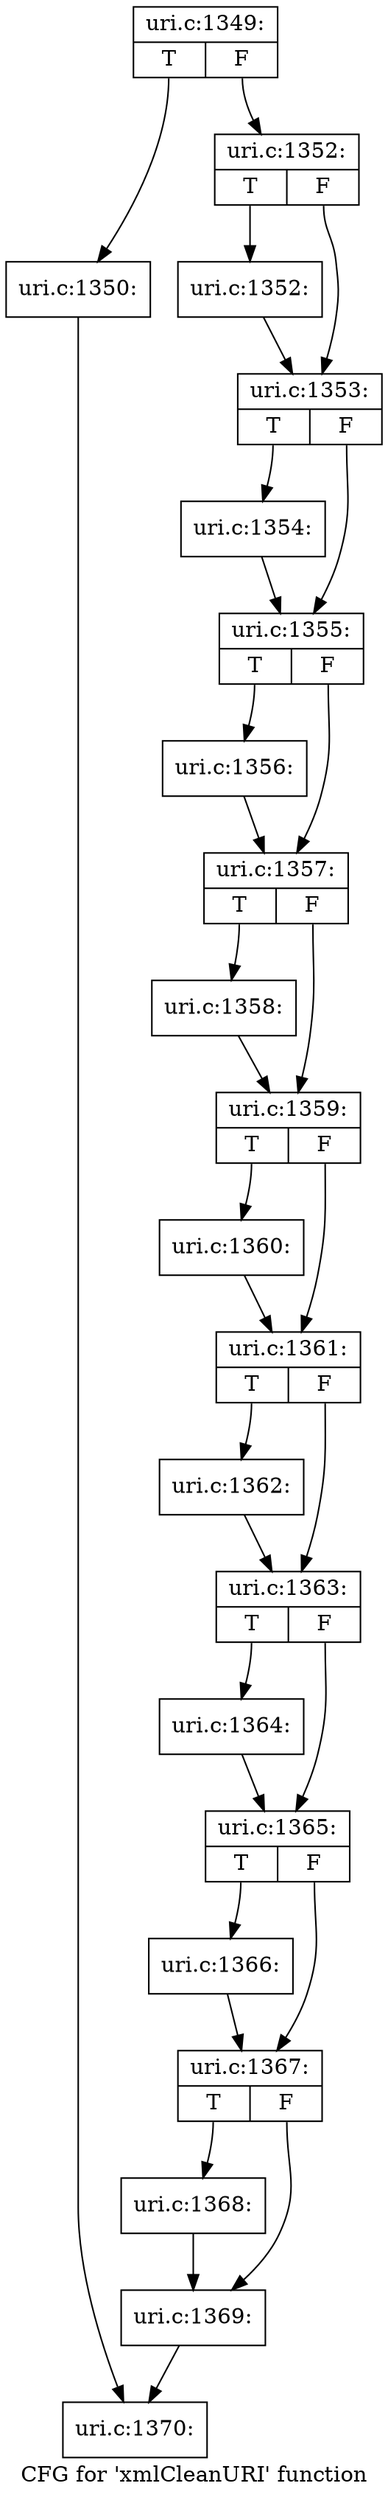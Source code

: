 digraph "CFG for 'xmlCleanURI' function" {
	label="CFG for 'xmlCleanURI' function";

	Node0x5561d688f2f0 [shape=record,label="{uri.c:1349:|{<s0>T|<s1>F}}"];
	Node0x5561d688f2f0:s0 -> Node0x5561d68901c0;
	Node0x5561d688f2f0:s1 -> Node0x5561d688f280;
	Node0x5561d68901c0 [shape=record,label="{uri.c:1350:}"];
	Node0x5561d68901c0 -> Node0x5561d688f340;
	Node0x5561d688f280 [shape=record,label="{uri.c:1352:|{<s0>T|<s1>F}}"];
	Node0x5561d688f280:s0 -> Node0x5561d6892860;
	Node0x5561d688f280:s1 -> Node0x5561d68928b0;
	Node0x5561d6892860 [shape=record,label="{uri.c:1352:}"];
	Node0x5561d6892860 -> Node0x5561d68928b0;
	Node0x5561d68928b0 [shape=record,label="{uri.c:1353:|{<s0>T|<s1>F}}"];
	Node0x5561d68928b0:s0 -> Node0x5561d68930a0;
	Node0x5561d68928b0:s1 -> Node0x5561d68930f0;
	Node0x5561d68930a0 [shape=record,label="{uri.c:1354:}"];
	Node0x5561d68930a0 -> Node0x5561d68930f0;
	Node0x5561d68930f0 [shape=record,label="{uri.c:1355:|{<s0>T|<s1>F}}"];
	Node0x5561d68930f0:s0 -> Node0x5561d68938e0;
	Node0x5561d68930f0:s1 -> Node0x5561d6893930;
	Node0x5561d68938e0 [shape=record,label="{uri.c:1356:}"];
	Node0x5561d68938e0 -> Node0x5561d6893930;
	Node0x5561d6893930 [shape=record,label="{uri.c:1357:|{<s0>T|<s1>F}}"];
	Node0x5561d6893930:s0 -> Node0x5561d6894260;
	Node0x5561d6893930:s1 -> Node0x5561d68942b0;
	Node0x5561d6894260 [shape=record,label="{uri.c:1358:}"];
	Node0x5561d6894260 -> Node0x5561d68942b0;
	Node0x5561d68942b0 [shape=record,label="{uri.c:1359:|{<s0>T|<s1>F}}"];
	Node0x5561d68942b0:s0 -> Node0x5561d6894c80;
	Node0x5561d68942b0:s1 -> Node0x5561d6894cd0;
	Node0x5561d6894c80 [shape=record,label="{uri.c:1360:}"];
	Node0x5561d6894c80 -> Node0x5561d6894cd0;
	Node0x5561d6894cd0 [shape=record,label="{uri.c:1361:|{<s0>T|<s1>F}}"];
	Node0x5561d6894cd0:s0 -> Node0x5561d68956a0;
	Node0x5561d6894cd0:s1 -> Node0x5561d68956f0;
	Node0x5561d68956a0 [shape=record,label="{uri.c:1362:}"];
	Node0x5561d68956a0 -> Node0x5561d68956f0;
	Node0x5561d68956f0 [shape=record,label="{uri.c:1363:|{<s0>T|<s1>F}}"];
	Node0x5561d68956f0:s0 -> Node0x5561d68960c0;
	Node0x5561d68956f0:s1 -> Node0x5561d6896110;
	Node0x5561d68960c0 [shape=record,label="{uri.c:1364:}"];
	Node0x5561d68960c0 -> Node0x5561d6896110;
	Node0x5561d6896110 [shape=record,label="{uri.c:1365:|{<s0>T|<s1>F}}"];
	Node0x5561d6896110:s0 -> Node0x5561d6896ae0;
	Node0x5561d6896110:s1 -> Node0x5561d6896b30;
	Node0x5561d6896ae0 [shape=record,label="{uri.c:1366:}"];
	Node0x5561d6896ae0 -> Node0x5561d6896b30;
	Node0x5561d6896b30 [shape=record,label="{uri.c:1367:|{<s0>T|<s1>F}}"];
	Node0x5561d6896b30:s0 -> Node0x5561d6897500;
	Node0x5561d6896b30:s1 -> Node0x5561d6897550;
	Node0x5561d6897500 [shape=record,label="{uri.c:1368:}"];
	Node0x5561d6897500 -> Node0x5561d6897550;
	Node0x5561d6897550 [shape=record,label="{uri.c:1369:}"];
	Node0x5561d6897550 -> Node0x5561d688f340;
	Node0x5561d688f340 [shape=record,label="{uri.c:1370:}"];
}
